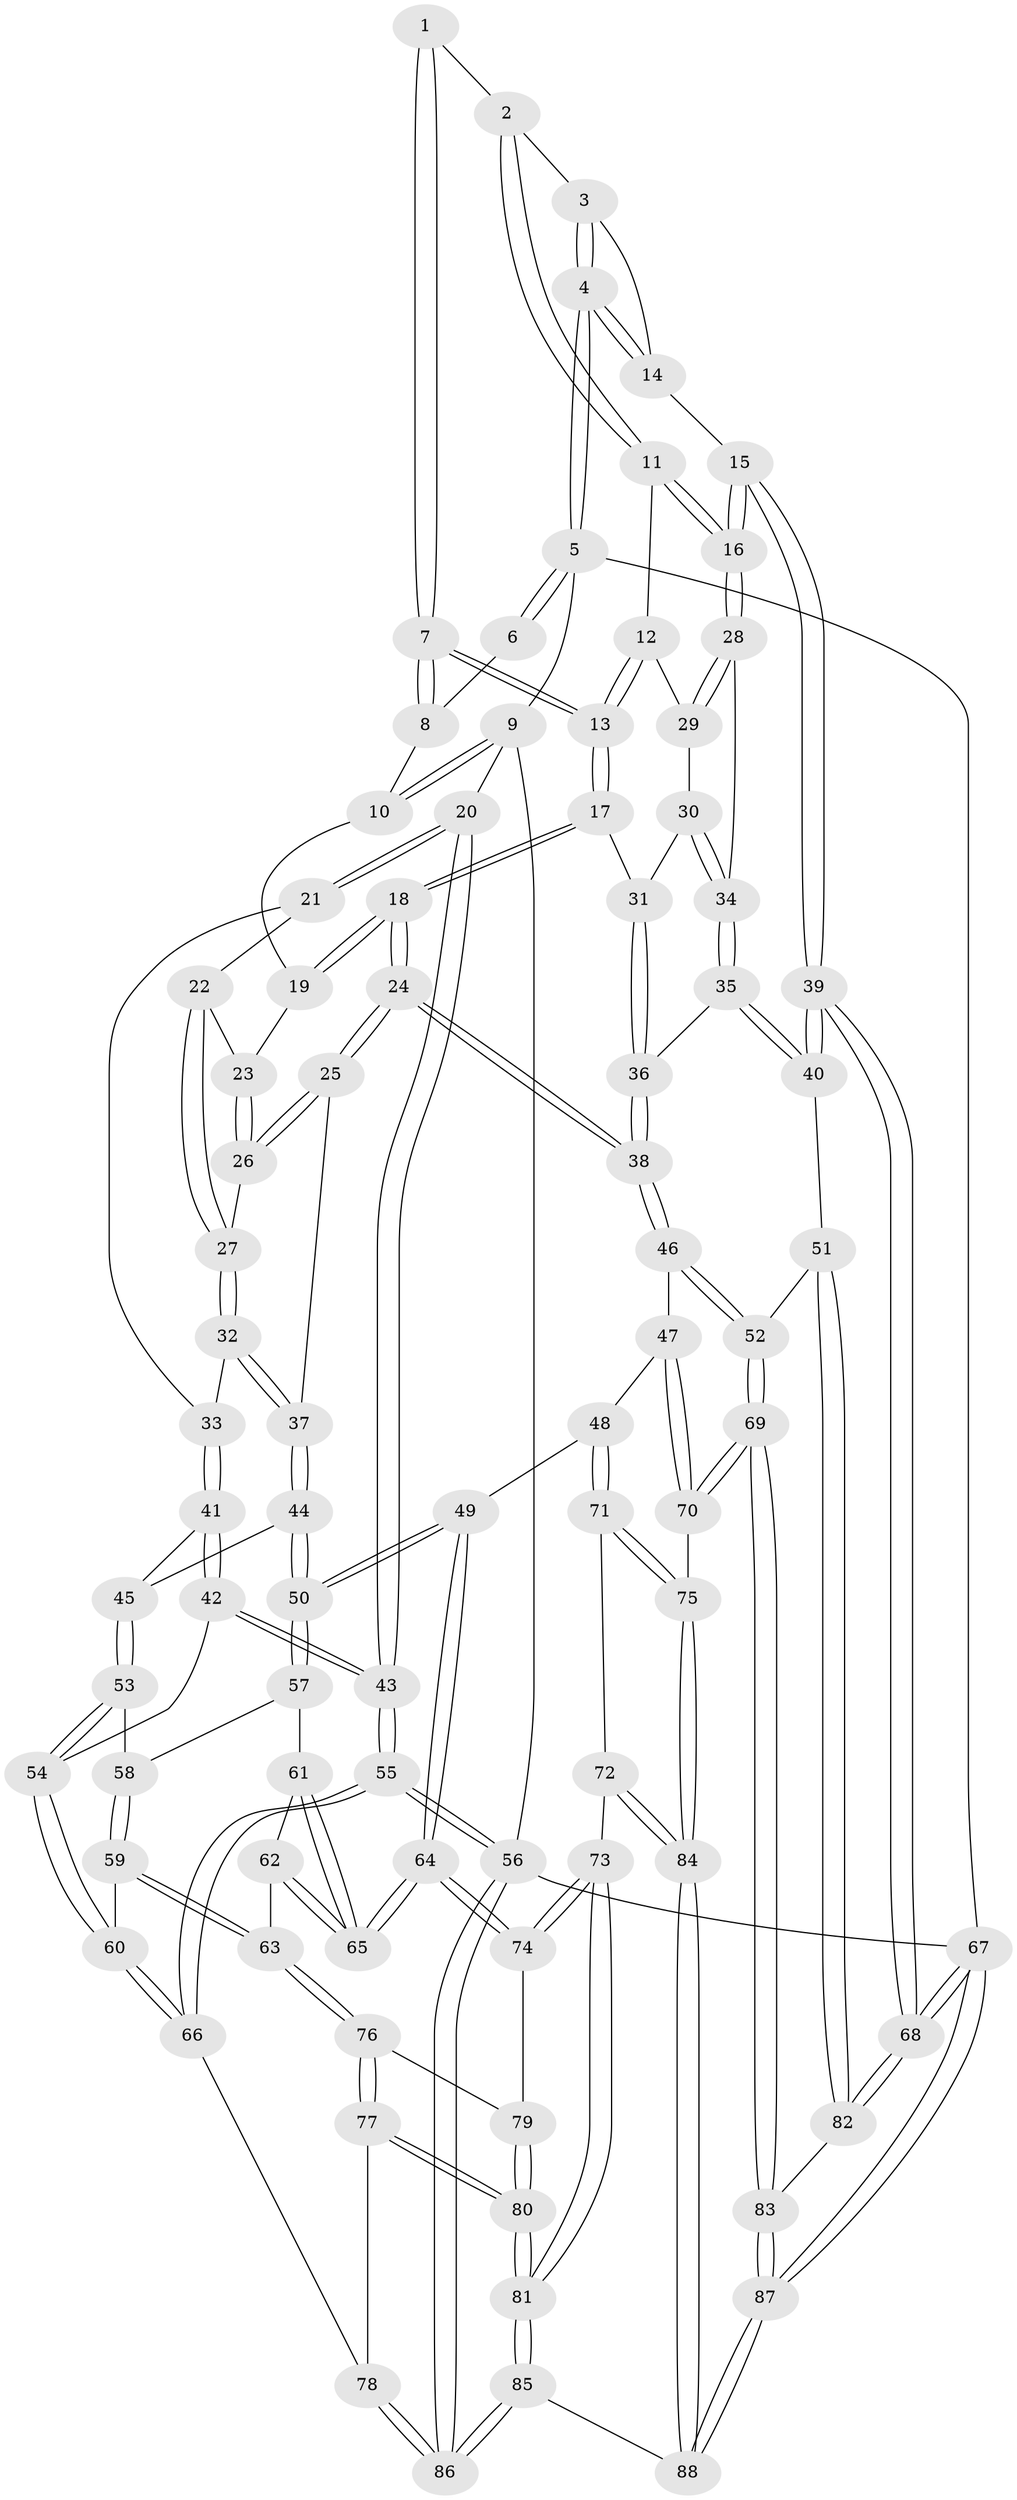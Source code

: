 // Generated by graph-tools (version 1.1) at 2025/27/03/15/25 16:27:56]
// undirected, 88 vertices, 217 edges
graph export_dot {
graph [start="1"]
  node [color=gray90,style=filled];
  1 [pos="+0.8729459075394288+0"];
  2 [pos="+0.9067679694785336+0.08756581905532622"];
  3 [pos="+0.9173807572993364+0.08768788766290705"];
  4 [pos="+1+0"];
  5 [pos="+1+0"];
  6 [pos="+0.8630882005690129+0"];
  7 [pos="+0.725637614418307+0.13858647660087747"];
  8 [pos="+0.5261832573842401+0"];
  9 [pos="+0+0"];
  10 [pos="+0.5061764203904727+0"];
  11 [pos="+0.8972294728755256+0.10250345438205745"];
  12 [pos="+0.7383424616182538+0.15693340085965066"];
  13 [pos="+0.7330110765951038+0.1560058209180013"];
  14 [pos="+1+0.1821855203139538"];
  15 [pos="+1+0.36169560988148564"];
  16 [pos="+0.9439096492532557+0.2905544263238663"];
  17 [pos="+0.6700992580239746+0.2596264150445221"];
  18 [pos="+0.6122985302511936+0.30717081232907906"];
  19 [pos="+0.4942381255403159+0"];
  20 [pos="+0+0"];
  21 [pos="+0.003006838202675987+0.08637911231035511"];
  22 [pos="+0.22549265190092765+0.1507896681129621"];
  23 [pos="+0.463117310847953+0"];
  24 [pos="+0.5877224226128763+0.33839442033788264"];
  25 [pos="+0.5161516780150001+0.30043501609571577"];
  26 [pos="+0.44121154526730194+0.1704650869139339"];
  27 [pos="+0.28853778375146755+0.25054670145103886"];
  28 [pos="+0.922247032552411+0.2922738698711438"];
  29 [pos="+0.7766828698278663+0.1861197100184771"];
  30 [pos="+0.7975229892355309+0.30705156859395205"];
  31 [pos="+0.7461575798557379+0.29604788768835155"];
  32 [pos="+0.2881523708459847+0.27238332987776465"];
  33 [pos="+0.19682311907065414+0.341525991223796"];
  34 [pos="+0.8679037579257912+0.32595783292154307"];
  35 [pos="+0.8023862698012045+0.4114795206390104"];
  36 [pos="+0.7986395837530026+0.4123060147566099"];
  37 [pos="+0.35431258378409364+0.34069100237309535"];
  38 [pos="+0.608577821939344+0.484118427598179"];
  39 [pos="+1+0.6310569211832652"];
  40 [pos="+1+0.6391710675441107"];
  41 [pos="+0.15827937930995242+0.4187895692748684"];
  42 [pos="+0.05815256035453779+0.46722282358980016"];
  43 [pos="+0+0.41383431378581353"];
  44 [pos="+0.34543421978731287+0.46062555242164216"];
  45 [pos="+0.2450834457077746+0.44872178444377014"];
  46 [pos="+0.6036721520164321+0.5028300194231038"];
  47 [pos="+0.5884315323035806+0.5139841928961404"];
  48 [pos="+0.5354139744483171+0.5411271693118929"];
  49 [pos="+0.4107966875754287+0.5442736089086894"];
  50 [pos="+0.4074432772496202+0.5420859819358478"];
  51 [pos="+0.862360148282815+0.6878246310094166"];
  52 [pos="+0.8579616856135298+0.6877780914600318"];
  53 [pos="+0.2384091542327839+0.5620068968711265"];
  54 [pos="+0.09000011061377594+0.5173307538466596"];
  55 [pos="+0+0.8617331246455493"];
  56 [pos="+0+1"];
  57 [pos="+0.2586511185515437+0.5740236705568141"];
  58 [pos="+0.2493700535713429+0.570556300144565"];
  59 [pos="+0.15429927711295624+0.6504882532120673"];
  60 [pos="+0.12740594374814626+0.6397774393199644"];
  61 [pos="+0.25404448840014576+0.5985031529427778"];
  62 [pos="+0.22738568249801183+0.6798839548729474"];
  63 [pos="+0.20979717696564792+0.6857217077247953"];
  64 [pos="+0.34361666787410994+0.6879002560107551"];
  65 [pos="+0.3219073828907194+0.685391733473026"];
  66 [pos="+0.008856978852080461+0.7914522795864434"];
  67 [pos="+1+1"];
  68 [pos="+1+0.9321438111524906"];
  69 [pos="+0.6925950974342246+0.8260172603790675"];
  70 [pos="+0.6462362716199302+0.8175596739213187"];
  71 [pos="+0.5053191181017681+0.787259317144371"];
  72 [pos="+0.47807127986902764+0.7970181435969239"];
  73 [pos="+0.40384053386387553+0.8123415900937693"];
  74 [pos="+0.3610339648665855+0.7608103008242316"];
  75 [pos="+0.5855746687159321+0.8237141196848147"];
  76 [pos="+0.20604682045306918+0.7419430932023084"];
  77 [pos="+0.16442459422257139+0.8275985245992917"];
  78 [pos="+0.1506430940777251+0.8288201879889534"];
  79 [pos="+0.3056685225375391+0.772991602625694"];
  80 [pos="+0.20207220950760005+0.8493592640180444"];
  81 [pos="+0.32777649227252764+0.9909120080160398"];
  82 [pos="+0.8624940951993733+0.9324124560615445"];
  83 [pos="+0.7481742011050705+1"];
  84 [pos="+0.5219428066421655+1"];
  85 [pos="+0.3409898195039396+1"];
  86 [pos="+0.04370802109512779+1"];
  87 [pos="+0.7193103650739161+1"];
  88 [pos="+0.5058838818619188+1"];
  1 -- 2;
  1 -- 7;
  1 -- 7;
  2 -- 3;
  2 -- 11;
  2 -- 11;
  3 -- 4;
  3 -- 4;
  3 -- 14;
  4 -- 5;
  4 -- 5;
  4 -- 14;
  4 -- 14;
  5 -- 6;
  5 -- 6;
  5 -- 9;
  5 -- 67;
  6 -- 8;
  7 -- 8;
  7 -- 8;
  7 -- 13;
  7 -- 13;
  8 -- 10;
  9 -- 10;
  9 -- 10;
  9 -- 20;
  9 -- 56;
  10 -- 19;
  11 -- 12;
  11 -- 16;
  11 -- 16;
  12 -- 13;
  12 -- 13;
  12 -- 29;
  13 -- 17;
  13 -- 17;
  14 -- 15;
  15 -- 16;
  15 -- 16;
  15 -- 39;
  15 -- 39;
  16 -- 28;
  16 -- 28;
  17 -- 18;
  17 -- 18;
  17 -- 31;
  18 -- 19;
  18 -- 19;
  18 -- 24;
  18 -- 24;
  19 -- 23;
  20 -- 21;
  20 -- 21;
  20 -- 43;
  20 -- 43;
  21 -- 22;
  21 -- 33;
  22 -- 23;
  22 -- 27;
  22 -- 27;
  23 -- 26;
  23 -- 26;
  24 -- 25;
  24 -- 25;
  24 -- 38;
  24 -- 38;
  25 -- 26;
  25 -- 26;
  25 -- 37;
  26 -- 27;
  27 -- 32;
  27 -- 32;
  28 -- 29;
  28 -- 29;
  28 -- 34;
  29 -- 30;
  30 -- 31;
  30 -- 34;
  30 -- 34;
  31 -- 36;
  31 -- 36;
  32 -- 33;
  32 -- 37;
  32 -- 37;
  33 -- 41;
  33 -- 41;
  34 -- 35;
  34 -- 35;
  35 -- 36;
  35 -- 40;
  35 -- 40;
  36 -- 38;
  36 -- 38;
  37 -- 44;
  37 -- 44;
  38 -- 46;
  38 -- 46;
  39 -- 40;
  39 -- 40;
  39 -- 68;
  39 -- 68;
  40 -- 51;
  41 -- 42;
  41 -- 42;
  41 -- 45;
  42 -- 43;
  42 -- 43;
  42 -- 54;
  43 -- 55;
  43 -- 55;
  44 -- 45;
  44 -- 50;
  44 -- 50;
  45 -- 53;
  45 -- 53;
  46 -- 47;
  46 -- 52;
  46 -- 52;
  47 -- 48;
  47 -- 70;
  47 -- 70;
  48 -- 49;
  48 -- 71;
  48 -- 71;
  49 -- 50;
  49 -- 50;
  49 -- 64;
  49 -- 64;
  50 -- 57;
  50 -- 57;
  51 -- 52;
  51 -- 82;
  51 -- 82;
  52 -- 69;
  52 -- 69;
  53 -- 54;
  53 -- 54;
  53 -- 58;
  54 -- 60;
  54 -- 60;
  55 -- 56;
  55 -- 56;
  55 -- 66;
  55 -- 66;
  56 -- 86;
  56 -- 86;
  56 -- 67;
  57 -- 58;
  57 -- 61;
  58 -- 59;
  58 -- 59;
  59 -- 60;
  59 -- 63;
  59 -- 63;
  60 -- 66;
  60 -- 66;
  61 -- 62;
  61 -- 65;
  61 -- 65;
  62 -- 63;
  62 -- 65;
  62 -- 65;
  63 -- 76;
  63 -- 76;
  64 -- 65;
  64 -- 65;
  64 -- 74;
  64 -- 74;
  66 -- 78;
  67 -- 68;
  67 -- 68;
  67 -- 87;
  67 -- 87;
  68 -- 82;
  68 -- 82;
  69 -- 70;
  69 -- 70;
  69 -- 83;
  69 -- 83;
  70 -- 75;
  71 -- 72;
  71 -- 75;
  71 -- 75;
  72 -- 73;
  72 -- 84;
  72 -- 84;
  73 -- 74;
  73 -- 74;
  73 -- 81;
  73 -- 81;
  74 -- 79;
  75 -- 84;
  75 -- 84;
  76 -- 77;
  76 -- 77;
  76 -- 79;
  77 -- 78;
  77 -- 80;
  77 -- 80;
  78 -- 86;
  78 -- 86;
  79 -- 80;
  79 -- 80;
  80 -- 81;
  80 -- 81;
  81 -- 85;
  81 -- 85;
  82 -- 83;
  83 -- 87;
  83 -- 87;
  84 -- 88;
  84 -- 88;
  85 -- 86;
  85 -- 86;
  85 -- 88;
  87 -- 88;
  87 -- 88;
}
